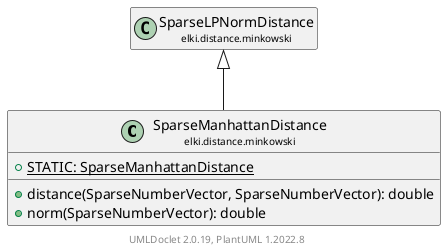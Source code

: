 @startuml
    remove .*\.(Instance|Par|Parameterizer|Factory)$
    set namespaceSeparator none
    hide empty fields
    hide empty methods

    class "<size:14>SparseManhattanDistance\n<size:10>elki.distance.minkowski" as elki.distance.minkowski.SparseManhattanDistance [[SparseManhattanDistance.html]] {
        {static} +STATIC: SparseManhattanDistance
        +distance(SparseNumberVector, SparseNumberVector): double
        +norm(SparseNumberVector): double
    }

    class "<size:14>SparseLPNormDistance\n<size:10>elki.distance.minkowski" as elki.distance.minkowski.SparseLPNormDistance [[SparseLPNormDistance.html]]
    class "<size:14>SparseManhattanDistance.Par\n<size:10>elki.distance.minkowski" as elki.distance.minkowski.SparseManhattanDistance.Par [[SparseManhattanDistance.Par.html]]

    elki.distance.minkowski.SparseLPNormDistance <|-- elki.distance.minkowski.SparseManhattanDistance
    elki.distance.minkowski.SparseManhattanDistance +-- elki.distance.minkowski.SparseManhattanDistance.Par

    center footer UMLDoclet 2.0.19, PlantUML 1.2022.8
@enduml
